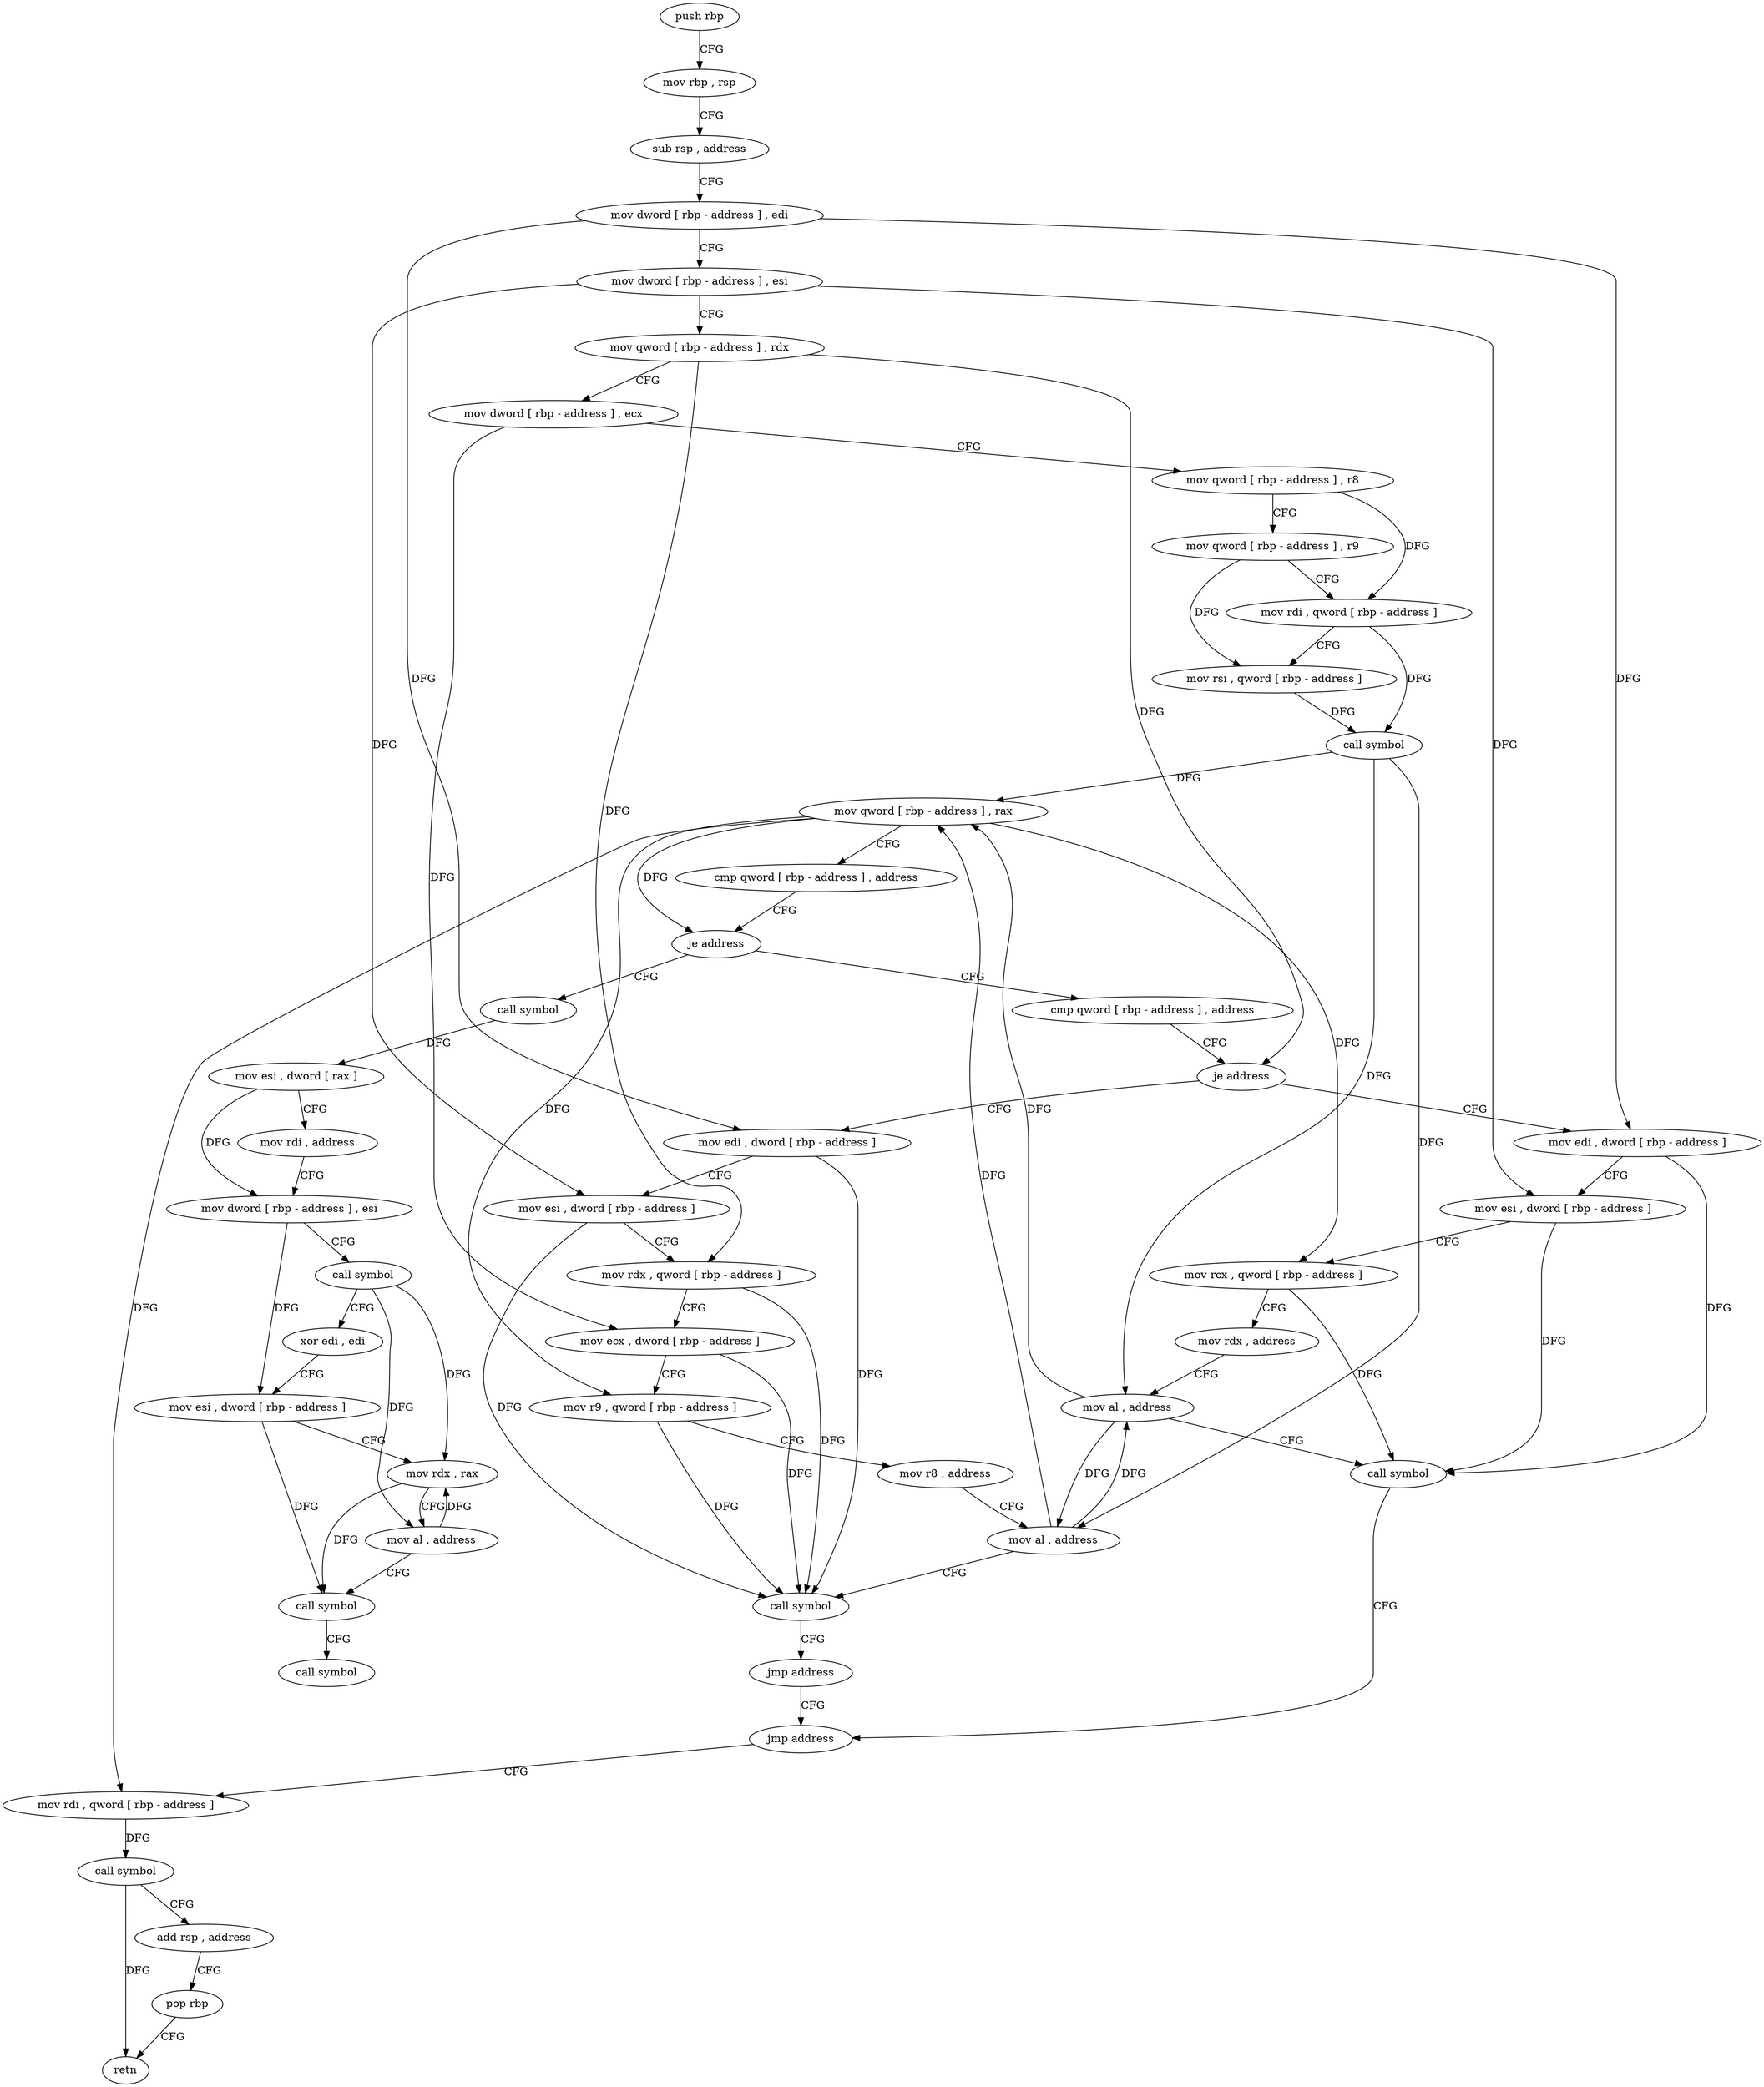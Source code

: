 digraph "func" {
"4222928" [label = "push rbp" ]
"4222929" [label = "mov rbp , rsp" ]
"4222932" [label = "sub rsp , address" ]
"4222936" [label = "mov dword [ rbp - address ] , edi" ]
"4222939" [label = "mov dword [ rbp - address ] , esi" ]
"4222942" [label = "mov qword [ rbp - address ] , rdx" ]
"4222946" [label = "mov dword [ rbp - address ] , ecx" ]
"4222949" [label = "mov qword [ rbp - address ] , r8" ]
"4222953" [label = "mov qword [ rbp - address ] , r9" ]
"4222957" [label = "mov rdi , qword [ rbp - address ]" ]
"4222961" [label = "mov rsi , qword [ rbp - address ]" ]
"4222965" [label = "call symbol" ]
"4222970" [label = "mov qword [ rbp - address ] , rax" ]
"4222974" [label = "cmp qword [ rbp - address ] , address" ]
"4222979" [label = "je address" ]
"4223067" [label = "call symbol" ]
"4222985" [label = "cmp qword [ rbp - address ] , address" ]
"4223072" [label = "mov esi , dword [ rax ]" ]
"4223074" [label = "mov rdi , address" ]
"4223084" [label = "mov dword [ rbp - address ] , esi" ]
"4223087" [label = "call symbol" ]
"4223092" [label = "xor edi , edi" ]
"4223094" [label = "mov esi , dword [ rbp - address ]" ]
"4223097" [label = "mov rdx , rax" ]
"4223100" [label = "mov al , address" ]
"4223102" [label = "call symbol" ]
"4223107" [label = "call symbol" ]
"4222990" [label = "je address" ]
"4223035" [label = "mov edi , dword [ rbp - address ]" ]
"4222996" [label = "mov edi , dword [ rbp - address ]" ]
"4223038" [label = "mov esi , dword [ rbp - address ]" ]
"4223041" [label = "mov rcx , qword [ rbp - address ]" ]
"4223045" [label = "mov rdx , address" ]
"4223055" [label = "mov al , address" ]
"4223057" [label = "call symbol" ]
"4223062" [label = "jmp address" ]
"4222999" [label = "mov esi , dword [ rbp - address ]" ]
"4223002" [label = "mov rdx , qword [ rbp - address ]" ]
"4223006" [label = "mov ecx , dword [ rbp - address ]" ]
"4223009" [label = "mov r9 , qword [ rbp - address ]" ]
"4223013" [label = "mov r8 , address" ]
"4223023" [label = "mov al , address" ]
"4223025" [label = "call symbol" ]
"4223030" [label = "jmp address" ]
"4223112" [label = "mov rdi , qword [ rbp - address ]" ]
"4223116" [label = "call symbol" ]
"4223121" [label = "add rsp , address" ]
"4223125" [label = "pop rbp" ]
"4223126" [label = "retn" ]
"4222928" -> "4222929" [ label = "CFG" ]
"4222929" -> "4222932" [ label = "CFG" ]
"4222932" -> "4222936" [ label = "CFG" ]
"4222936" -> "4222939" [ label = "CFG" ]
"4222936" -> "4223035" [ label = "DFG" ]
"4222936" -> "4222996" [ label = "DFG" ]
"4222939" -> "4222942" [ label = "CFG" ]
"4222939" -> "4223038" [ label = "DFG" ]
"4222939" -> "4222999" [ label = "DFG" ]
"4222942" -> "4222946" [ label = "CFG" ]
"4222942" -> "4222990" [ label = "DFG" ]
"4222942" -> "4223002" [ label = "DFG" ]
"4222946" -> "4222949" [ label = "CFG" ]
"4222946" -> "4223006" [ label = "DFG" ]
"4222949" -> "4222953" [ label = "CFG" ]
"4222949" -> "4222957" [ label = "DFG" ]
"4222953" -> "4222957" [ label = "CFG" ]
"4222953" -> "4222961" [ label = "DFG" ]
"4222957" -> "4222961" [ label = "CFG" ]
"4222957" -> "4222965" [ label = "DFG" ]
"4222961" -> "4222965" [ label = "DFG" ]
"4222965" -> "4222970" [ label = "DFG" ]
"4222965" -> "4223055" [ label = "DFG" ]
"4222965" -> "4223023" [ label = "DFG" ]
"4222970" -> "4222974" [ label = "CFG" ]
"4222970" -> "4222979" [ label = "DFG" ]
"4222970" -> "4223041" [ label = "DFG" ]
"4222970" -> "4223009" [ label = "DFG" ]
"4222970" -> "4223112" [ label = "DFG" ]
"4222974" -> "4222979" [ label = "CFG" ]
"4222979" -> "4223067" [ label = "CFG" ]
"4222979" -> "4222985" [ label = "CFG" ]
"4223067" -> "4223072" [ label = "DFG" ]
"4222985" -> "4222990" [ label = "CFG" ]
"4223072" -> "4223074" [ label = "CFG" ]
"4223072" -> "4223084" [ label = "DFG" ]
"4223074" -> "4223084" [ label = "CFG" ]
"4223084" -> "4223087" [ label = "CFG" ]
"4223084" -> "4223094" [ label = "DFG" ]
"4223087" -> "4223092" [ label = "CFG" ]
"4223087" -> "4223097" [ label = "DFG" ]
"4223087" -> "4223100" [ label = "DFG" ]
"4223092" -> "4223094" [ label = "CFG" ]
"4223094" -> "4223097" [ label = "CFG" ]
"4223094" -> "4223102" [ label = "DFG" ]
"4223097" -> "4223100" [ label = "CFG" ]
"4223097" -> "4223102" [ label = "DFG" ]
"4223100" -> "4223102" [ label = "CFG" ]
"4223100" -> "4223097" [ label = "DFG" ]
"4223102" -> "4223107" [ label = "CFG" ]
"4222990" -> "4223035" [ label = "CFG" ]
"4222990" -> "4222996" [ label = "CFG" ]
"4223035" -> "4223038" [ label = "CFG" ]
"4223035" -> "4223057" [ label = "DFG" ]
"4222996" -> "4222999" [ label = "CFG" ]
"4222996" -> "4223025" [ label = "DFG" ]
"4223038" -> "4223041" [ label = "CFG" ]
"4223038" -> "4223057" [ label = "DFG" ]
"4223041" -> "4223045" [ label = "CFG" ]
"4223041" -> "4223057" [ label = "DFG" ]
"4223045" -> "4223055" [ label = "CFG" ]
"4223055" -> "4223057" [ label = "CFG" ]
"4223055" -> "4222970" [ label = "DFG" ]
"4223055" -> "4223023" [ label = "DFG" ]
"4223057" -> "4223062" [ label = "CFG" ]
"4223062" -> "4223112" [ label = "CFG" ]
"4222999" -> "4223002" [ label = "CFG" ]
"4222999" -> "4223025" [ label = "DFG" ]
"4223002" -> "4223006" [ label = "CFG" ]
"4223002" -> "4223025" [ label = "DFG" ]
"4223006" -> "4223009" [ label = "CFG" ]
"4223006" -> "4223025" [ label = "DFG" ]
"4223009" -> "4223013" [ label = "CFG" ]
"4223009" -> "4223025" [ label = "DFG" ]
"4223013" -> "4223023" [ label = "CFG" ]
"4223023" -> "4223025" [ label = "CFG" ]
"4223023" -> "4222970" [ label = "DFG" ]
"4223023" -> "4223055" [ label = "DFG" ]
"4223025" -> "4223030" [ label = "CFG" ]
"4223030" -> "4223062" [ label = "CFG" ]
"4223112" -> "4223116" [ label = "DFG" ]
"4223116" -> "4223121" [ label = "CFG" ]
"4223116" -> "4223126" [ label = "DFG" ]
"4223121" -> "4223125" [ label = "CFG" ]
"4223125" -> "4223126" [ label = "CFG" ]
}
